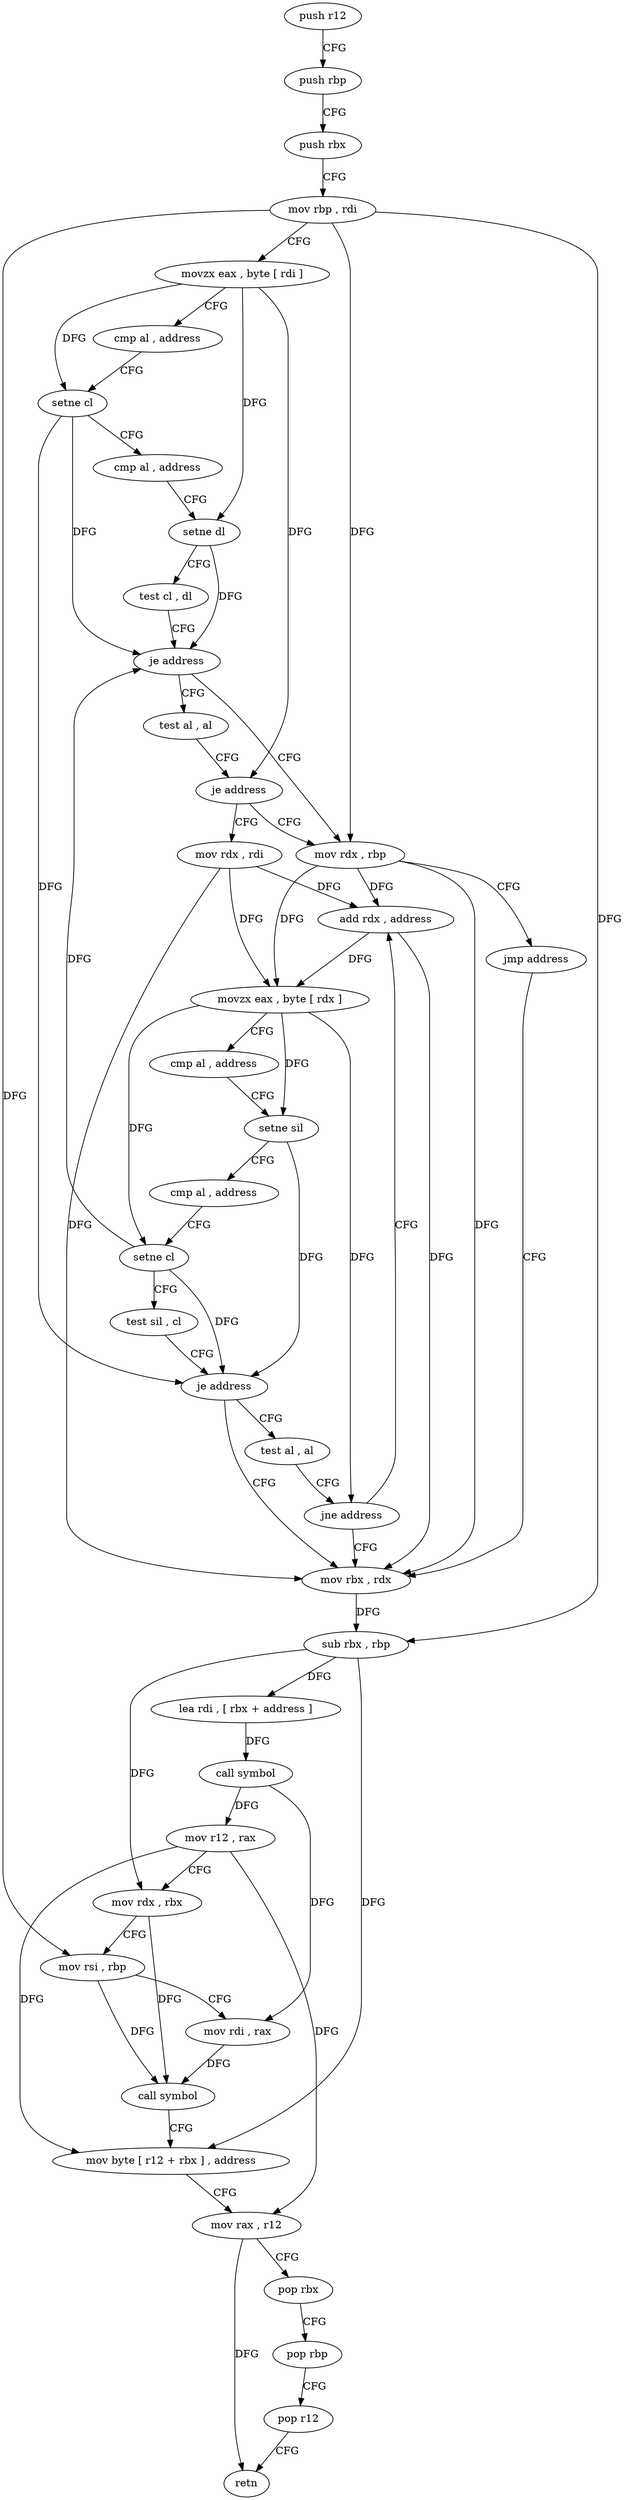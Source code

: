 digraph "func" {
"127917" [label = "push r12" ]
"127919" [label = "push rbp" ]
"127920" [label = "push rbx" ]
"127921" [label = "mov rbp , rdi" ]
"127924" [label = "movzx eax , byte [ rdi ]" ]
"127927" [label = "cmp al , address" ]
"127929" [label = "setne cl" ]
"127932" [label = "cmp al , address" ]
"127934" [label = "setne dl" ]
"127937" [label = "test cl , dl" ]
"127939" [label = "je address" ]
"128020" [label = "mov rdx , rbp" ]
"127941" [label = "test al , al" ]
"128023" [label = "jmp address" ]
"127975" [label = "mov rbx , rdx" ]
"127943" [label = "je address" ]
"127945" [label = "mov rdx , rdi" ]
"127978" [label = "sub rbx , rbp" ]
"127981" [label = "lea rdi , [ rbx + address ]" ]
"127985" [label = "call symbol" ]
"127990" [label = "mov r12 , rax" ]
"127993" [label = "mov rdx , rbx" ]
"127996" [label = "mov rsi , rbp" ]
"127999" [label = "mov rdi , rax" ]
"128002" [label = "call symbol" ]
"128007" [label = "mov byte [ r12 + rbx ] , address" ]
"128012" [label = "mov rax , r12" ]
"128015" [label = "pop rbx" ]
"128016" [label = "pop rbp" ]
"128017" [label = "pop r12" ]
"128019" [label = "retn" ]
"127948" [label = "add rdx , address" ]
"127971" [label = "test al , al" ]
"127973" [label = "jne address" ]
"127952" [label = "movzx eax , byte [ rdx ]" ]
"127955" [label = "cmp al , address" ]
"127957" [label = "setne sil" ]
"127961" [label = "cmp al , address" ]
"127963" [label = "setne cl" ]
"127966" [label = "test sil , cl" ]
"127969" [label = "je address" ]
"127917" -> "127919" [ label = "CFG" ]
"127919" -> "127920" [ label = "CFG" ]
"127920" -> "127921" [ label = "CFG" ]
"127921" -> "127924" [ label = "CFG" ]
"127921" -> "128020" [ label = "DFG" ]
"127921" -> "127978" [ label = "DFG" ]
"127921" -> "127996" [ label = "DFG" ]
"127924" -> "127927" [ label = "CFG" ]
"127924" -> "127929" [ label = "DFG" ]
"127924" -> "127934" [ label = "DFG" ]
"127924" -> "127943" [ label = "DFG" ]
"127927" -> "127929" [ label = "CFG" ]
"127929" -> "127932" [ label = "CFG" ]
"127929" -> "127939" [ label = "DFG" ]
"127929" -> "127969" [ label = "DFG" ]
"127932" -> "127934" [ label = "CFG" ]
"127934" -> "127937" [ label = "CFG" ]
"127934" -> "127939" [ label = "DFG" ]
"127937" -> "127939" [ label = "CFG" ]
"127939" -> "128020" [ label = "CFG" ]
"127939" -> "127941" [ label = "CFG" ]
"128020" -> "128023" [ label = "CFG" ]
"128020" -> "127975" [ label = "DFG" ]
"128020" -> "127948" [ label = "DFG" ]
"128020" -> "127952" [ label = "DFG" ]
"127941" -> "127943" [ label = "CFG" ]
"128023" -> "127975" [ label = "CFG" ]
"127975" -> "127978" [ label = "DFG" ]
"127943" -> "128020" [ label = "CFG" ]
"127943" -> "127945" [ label = "CFG" ]
"127945" -> "127948" [ label = "DFG" ]
"127945" -> "127975" [ label = "DFG" ]
"127945" -> "127952" [ label = "DFG" ]
"127978" -> "127981" [ label = "DFG" ]
"127978" -> "127993" [ label = "DFG" ]
"127978" -> "128007" [ label = "DFG" ]
"127981" -> "127985" [ label = "DFG" ]
"127985" -> "127990" [ label = "DFG" ]
"127985" -> "127999" [ label = "DFG" ]
"127990" -> "127993" [ label = "CFG" ]
"127990" -> "128007" [ label = "DFG" ]
"127990" -> "128012" [ label = "DFG" ]
"127993" -> "127996" [ label = "CFG" ]
"127993" -> "128002" [ label = "DFG" ]
"127996" -> "127999" [ label = "CFG" ]
"127996" -> "128002" [ label = "DFG" ]
"127999" -> "128002" [ label = "DFG" ]
"128002" -> "128007" [ label = "CFG" ]
"128007" -> "128012" [ label = "CFG" ]
"128012" -> "128015" [ label = "CFG" ]
"128012" -> "128019" [ label = "DFG" ]
"128015" -> "128016" [ label = "CFG" ]
"128016" -> "128017" [ label = "CFG" ]
"128017" -> "128019" [ label = "CFG" ]
"127948" -> "127952" [ label = "DFG" ]
"127948" -> "127975" [ label = "DFG" ]
"127971" -> "127973" [ label = "CFG" ]
"127973" -> "127948" [ label = "CFG" ]
"127973" -> "127975" [ label = "CFG" ]
"127952" -> "127955" [ label = "CFG" ]
"127952" -> "127957" [ label = "DFG" ]
"127952" -> "127963" [ label = "DFG" ]
"127952" -> "127973" [ label = "DFG" ]
"127955" -> "127957" [ label = "CFG" ]
"127957" -> "127961" [ label = "CFG" ]
"127957" -> "127969" [ label = "DFG" ]
"127961" -> "127963" [ label = "CFG" ]
"127963" -> "127966" [ label = "CFG" ]
"127963" -> "127939" [ label = "DFG" ]
"127963" -> "127969" [ label = "DFG" ]
"127966" -> "127969" [ label = "CFG" ]
"127969" -> "127975" [ label = "CFG" ]
"127969" -> "127971" [ label = "CFG" ]
}

